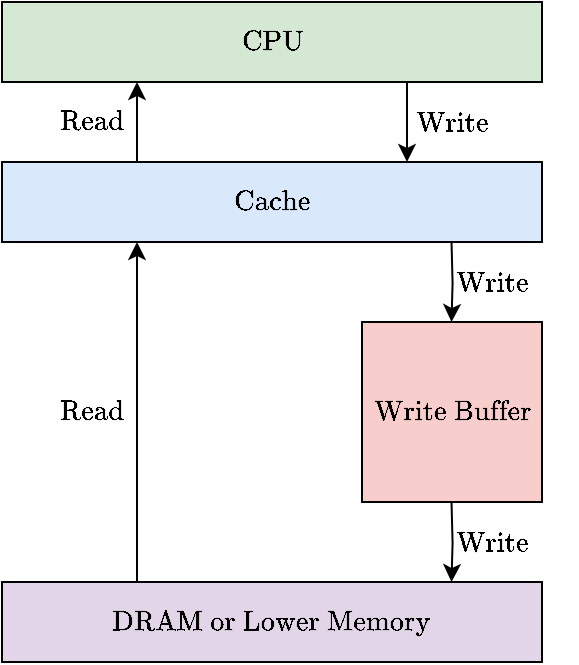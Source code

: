 <mxfile version="20.3.0" type="device"><diagram id="-9dRkMcJP-PwXHiVlMzY" name="Page-1"><mxGraphModel dx="745" dy="449" grid="1" gridSize="10" guides="1" tooltips="1" connect="1" arrows="1" fold="1" page="1" pageScale="1" pageWidth="827" pageHeight="1169" math="1" shadow="0"><root><mxCell id="0"/><mxCell id="1" parent="0"/><mxCell id="4uLtnAICObTRx1e5xr7O-8" style="edgeStyle=orthogonalEdgeStyle;rounded=0;orthogonalLoop=1;jettySize=auto;html=1;exitX=0.75;exitY=1;exitDx=0;exitDy=0;entryX=0.75;entryY=0;entryDx=0;entryDy=0;strokeColor=#000000;" edge="1" parent="1" source="4uLtnAICObTRx1e5xr7O-1" target="4uLtnAICObTRx1e5xr7O-3"><mxGeometry relative="1" as="geometry"/></mxCell><mxCell id="4uLtnAICObTRx1e5xr7O-1" value="$$\text{CPU}$$" style="rounded=0;whiteSpace=wrap;html=1;fillColor=#d5e8d4;strokeColor=#000000;" vertex="1" parent="1"><mxGeometry x="70" y="80" width="270" height="40" as="geometry"/></mxCell><mxCell id="4uLtnAICObTRx1e5xr7O-13" style="edgeStyle=orthogonalEdgeStyle;rounded=0;orthogonalLoop=1;jettySize=auto;html=1;exitX=0.25;exitY=0;exitDx=0;exitDy=0;entryX=0.25;entryY=1;entryDx=0;entryDy=0;strokeColor=#000000;" edge="1" parent="1" source="4uLtnAICObTRx1e5xr7O-2" target="4uLtnAICObTRx1e5xr7O-3"><mxGeometry relative="1" as="geometry"/></mxCell><mxCell id="4uLtnAICObTRx1e5xr7O-2" value="$$\text{DRAM or Lower Memory}$$" style="rounded=0;whiteSpace=wrap;html=1;fillColor=#e1d5e7;strokeColor=#000000;" vertex="1" parent="1"><mxGeometry x="70" y="370" width="270" height="40" as="geometry"/></mxCell><mxCell id="4uLtnAICObTRx1e5xr7O-7" style="edgeStyle=orthogonalEdgeStyle;rounded=0;orthogonalLoop=1;jettySize=auto;html=1;exitX=0.25;exitY=0;exitDx=0;exitDy=0;entryX=0.25;entryY=1;entryDx=0;entryDy=0;strokeColor=#000000;" edge="1" parent="1" source="4uLtnAICObTRx1e5xr7O-3" target="4uLtnAICObTRx1e5xr7O-1"><mxGeometry relative="1" as="geometry"/></mxCell><mxCell id="4uLtnAICObTRx1e5xr7O-3" value="$$\text{Cache}$$" style="rounded=0;whiteSpace=wrap;html=1;fillColor=#dae8fc;strokeColor=#000000;" vertex="1" parent="1"><mxGeometry x="70" y="160" width="270" height="40" as="geometry"/></mxCell><mxCell id="4uLtnAICObTRx1e5xr7O-4" value="$$\text{Write Buffer}&lt;br&gt;$$" style="rounded=0;whiteSpace=wrap;html=1;fillColor=#f8cecc;strokeColor=#000000;" vertex="1" parent="1"><mxGeometry x="250" y="240" width="90" height="90" as="geometry"/></mxCell><mxCell id="4uLtnAICObTRx1e5xr7O-9" style="edgeStyle=orthogonalEdgeStyle;rounded=0;orthogonalLoop=1;jettySize=auto;html=1;exitX=0.75;exitY=1;exitDx=0;exitDy=0;entryX=0.75;entryY=0;entryDx=0;entryDy=0;strokeColor=#000000;" edge="1" parent="1"><mxGeometry relative="1" as="geometry"><mxPoint x="294.76" y="200" as="sourcePoint"/><mxPoint x="294.76" y="240" as="targetPoint"/></mxGeometry></mxCell><mxCell id="4uLtnAICObTRx1e5xr7O-12" style="edgeStyle=orthogonalEdgeStyle;rounded=0;orthogonalLoop=1;jettySize=auto;html=1;exitX=0.75;exitY=1;exitDx=0;exitDy=0;entryX=0.75;entryY=0;entryDx=0;entryDy=0;strokeColor=#000000;" edge="1" parent="1"><mxGeometry relative="1" as="geometry"><mxPoint x="294.76" y="330" as="sourcePoint"/><mxPoint x="294.76" y="370" as="targetPoint"/></mxGeometry></mxCell><mxCell id="4uLtnAICObTRx1e5xr7O-14" value="$$\text{Read}$$" style="text;html=1;strokeColor=none;fillColor=none;align=center;verticalAlign=middle;whiteSpace=wrap;rounded=0;" vertex="1" parent="1"><mxGeometry x="90" y="270" width="50" height="30" as="geometry"/></mxCell><mxCell id="4uLtnAICObTRx1e5xr7O-15" value="$$\text{Read}$$" style="text;html=1;strokeColor=none;fillColor=none;align=center;verticalAlign=middle;whiteSpace=wrap;rounded=0;" vertex="1" parent="1"><mxGeometry x="90" y="120" width="50" height="40" as="geometry"/></mxCell><mxCell id="4uLtnAICObTRx1e5xr7O-16" value="$$\text{Write}$$" style="text;html=1;strokeColor=none;fillColor=none;align=center;verticalAlign=middle;whiteSpace=wrap;rounded=0;" vertex="1" parent="1"><mxGeometry x="270" y="120" width="50" height="40" as="geometry"/></mxCell><mxCell id="4uLtnAICObTRx1e5xr7O-17" value="$$\text{Write}$$" style="text;html=1;strokeColor=none;fillColor=none;align=center;verticalAlign=middle;whiteSpace=wrap;rounded=0;" vertex="1" parent="1"><mxGeometry x="290" y="200" width="50" height="40" as="geometry"/></mxCell><mxCell id="4uLtnAICObTRx1e5xr7O-18" value="$$\text{Write}$$" style="text;html=1;strokeColor=none;fillColor=none;align=center;verticalAlign=middle;whiteSpace=wrap;rounded=0;" vertex="1" parent="1"><mxGeometry x="290" y="330" width="50" height="40" as="geometry"/></mxCell></root></mxGraphModel></diagram></mxfile>